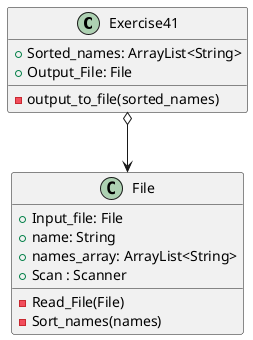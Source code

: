 @startuml
'https://plantuml.com/class-diagram

class Exercise41{
    + Sorted_names: ArrayList<String>
    + Output_File: File

    - output_to_file(sorted_names)
}
class File{
    + Input_file: File
    + name: String
    + names_array: ArrayList<String>
    + Scan : Scanner

    - Read_File(File)
    - Sort_names(names)
}
Exercise41 o--> File
@enduml